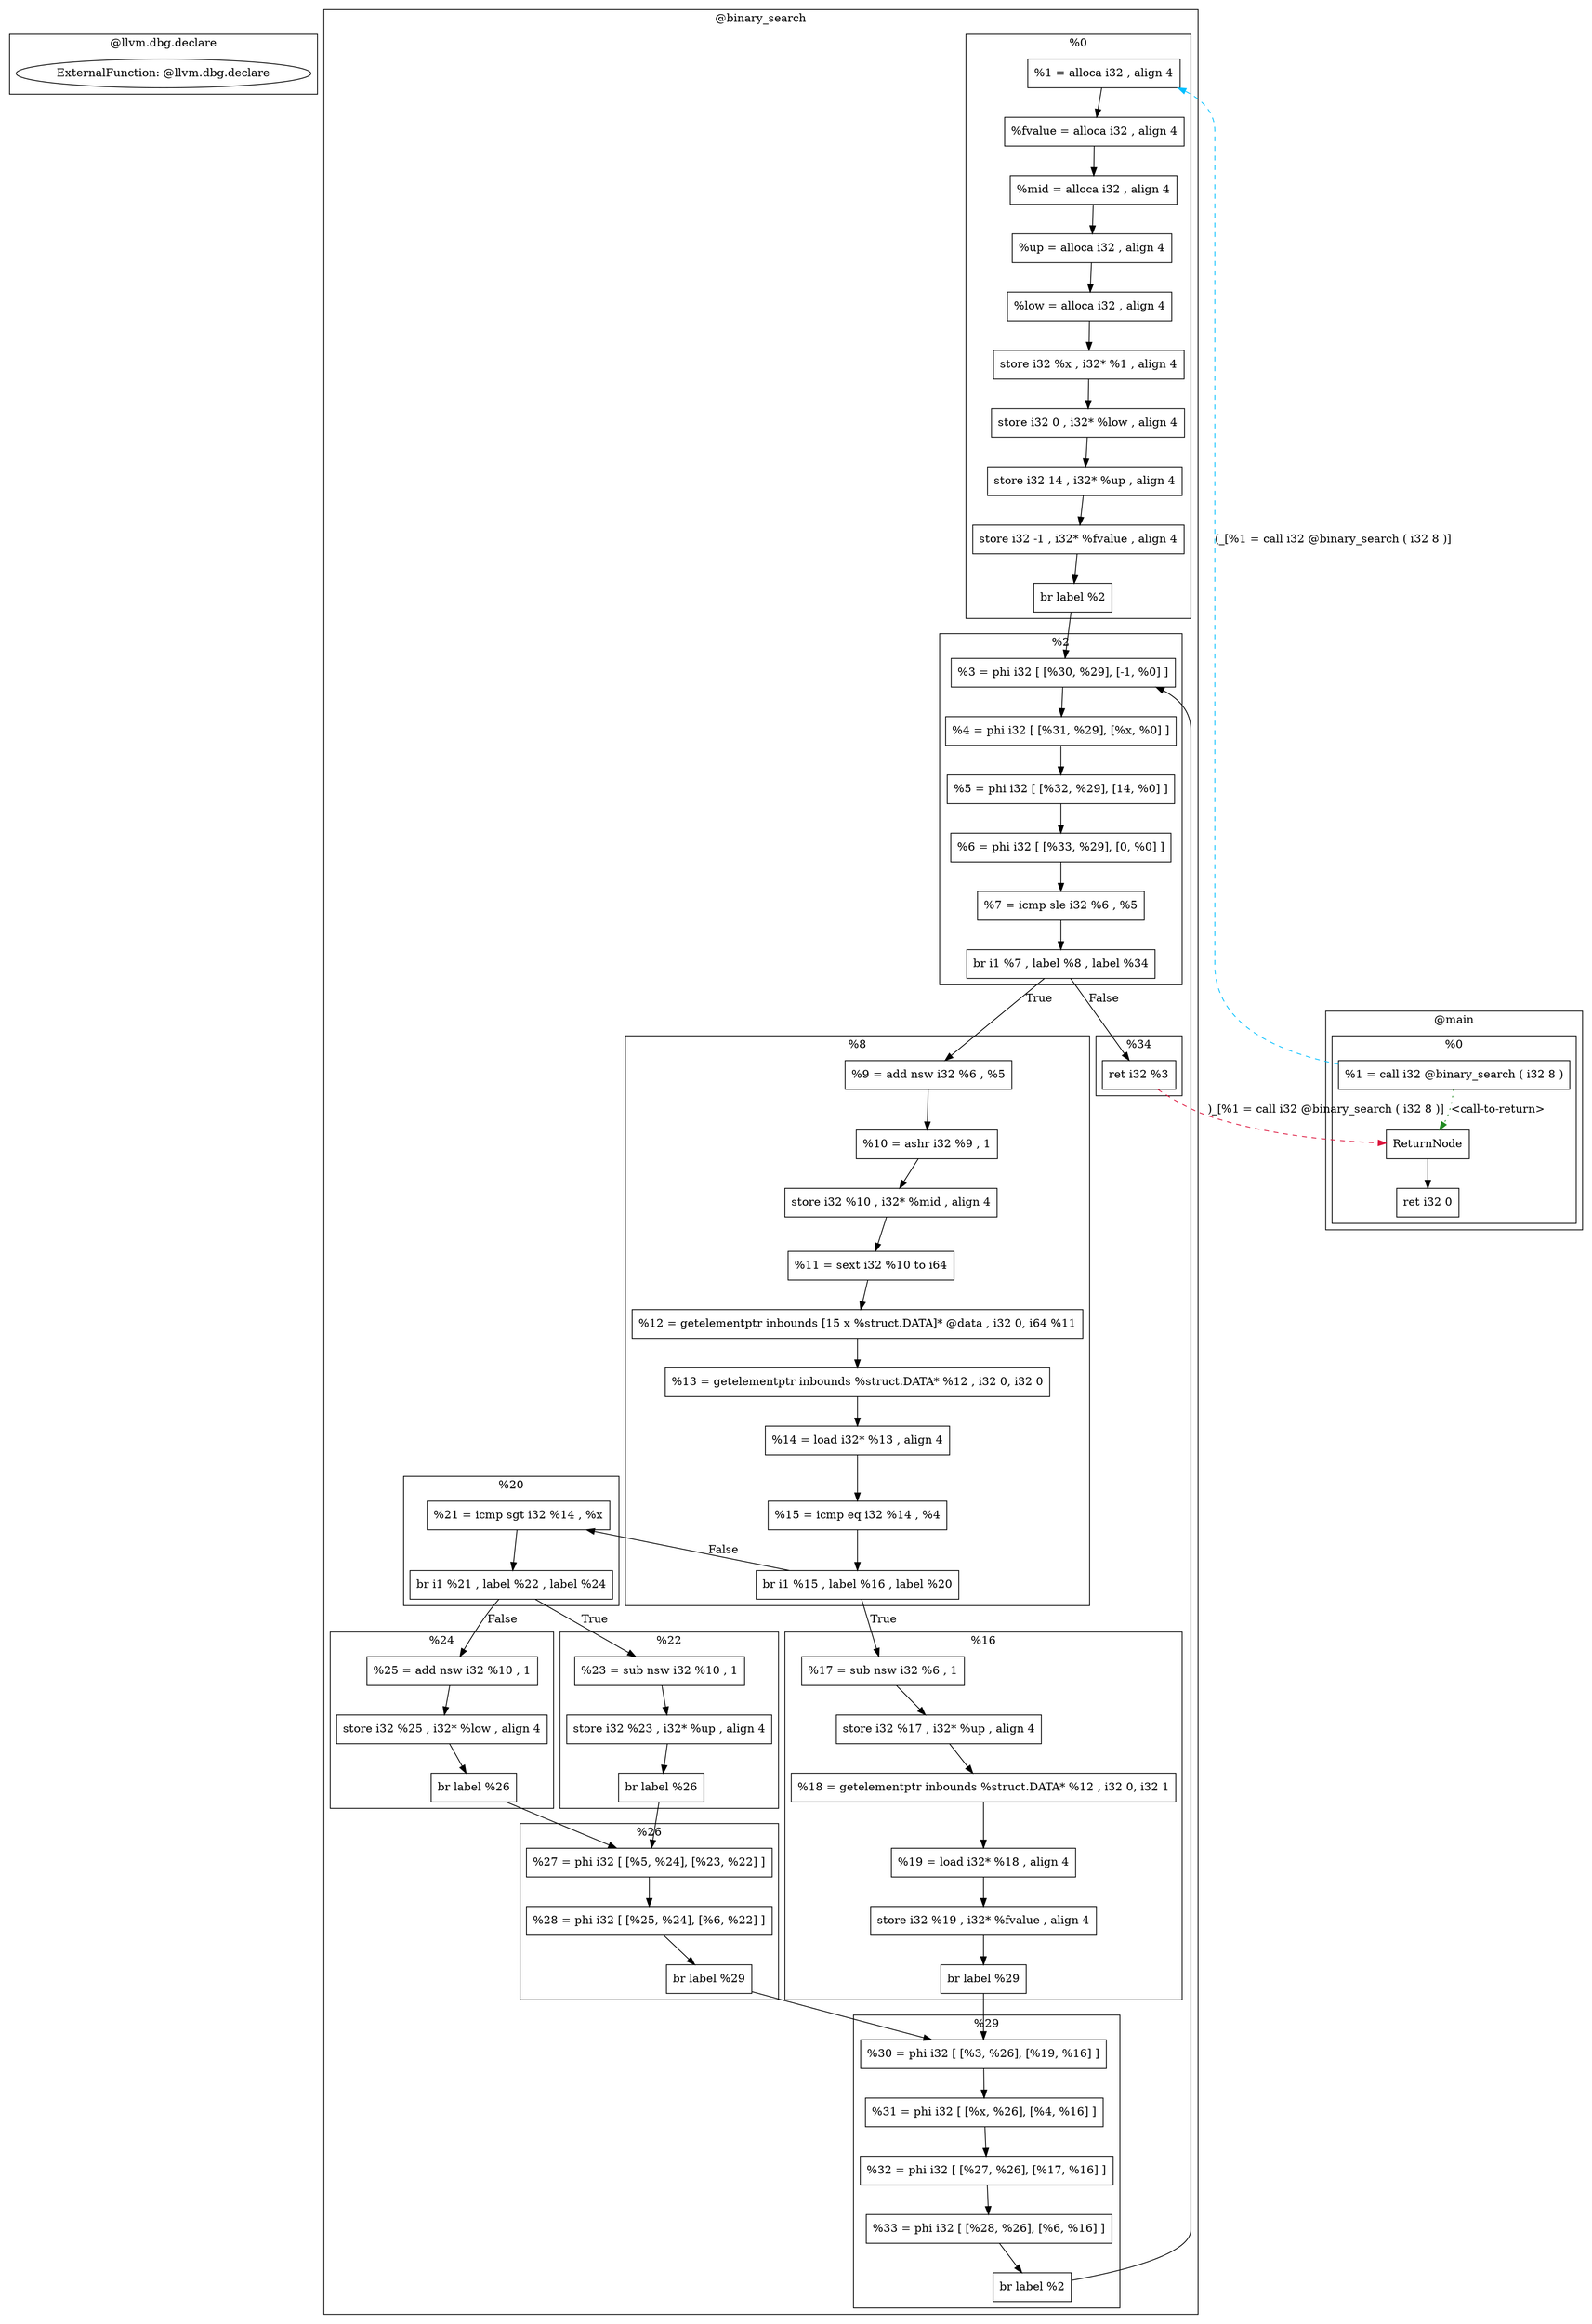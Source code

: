 digraph {
    subgraph cluster_113 {
        graph [label="@llvm.dbg.declare"];
        113 [label="ExternalFunction: @llvm.dbg.declare"];
    }
    subgraph cluster_47 {
        graph [label="@main"];
        subgraph cluster_48 {
            graph [label="%0"];
            -49 [label=ReturnNode
                ,shape=box];
            49 [label="%1 = call i32 @binary_search ( i32 8 )"
               ,shape=box];
            50 [label="ret i32 0"
               ,shape=box];
        }
    }
    subgraph cluster_52 {
        graph [label="@binary_search"];
        subgraph cluster_54 {
            graph [label="%0"];
            55 [label="%1 = alloca i32 , align 4"
               ,shape=box];
            56 [label="%fvalue = alloca i32 , align 4"
               ,shape=box];
            57 [label="%mid = alloca i32 , align 4"
               ,shape=box];
            58 [label="%up = alloca i32 , align 4"
               ,shape=box];
            59 [label="%low = alloca i32 , align 4"
               ,shape=box];
            60 [label="store i32 %x , i32* %1 , align 4"
               ,shape=box];
            61 [label="store i32 0 , i32* %low , align 4"
               ,shape=box];
            62 [label="store i32 14 , i32* %up , align 4"
               ,shape=box];
            64 [label="store i32 -1 , i32* %fvalue , align 4"
               ,shape=box];
            65 [label="br label %2"
               ,shape=box];
        }
        subgraph cluster_66 {
            graph [label="%2"];
            67 [label="%3 = phi i32 [ [%30, %29], [-1, %0] ]"
               ,shape=box];
            68 [label="%4 = phi i32 [ [%31, %29], [%x, %0] ]"
               ,shape=box];
            69 [label="%5 = phi i32 [ [%32, %29], [14, %0] ]"
               ,shape=box];
            70 [label="%6 = phi i32 [ [%33, %29], [0, %0] ]"
               ,shape=box];
            71 [label="%7 = icmp sle i32 %6 , %5"
               ,shape=box];
            72 [label="br i1 %7 , label %8 , label %34"
               ,shape=box];
        }
        subgraph cluster_73 {
            graph [label="%8"];
            74 [label="%9 = add nsw i32 %6 , %5"
               ,shape=box];
            75 [label="%10 = ashr i32 %9 , 1"
               ,shape=box];
            76 [label="store i32 %10 , i32* %mid , align 4"
               ,shape=box];
            77 [label="%11 = sext i32 %10 to i64"
               ,shape=box];
            78 [label="%12 = getelementptr inbounds [15 x %struct.DATA]* @data , i32 0, i64 %11"
               ,shape=box];
            79 [label="%13 = getelementptr inbounds %struct.DATA* %12 , i32 0, i32 0"
               ,shape=box];
            80 [label="%14 = load i32* %13 , align 4"
               ,shape=box];
            81 [label="%15 = icmp eq i32 %14 , %4"
               ,shape=box];
            82 [label="br i1 %15 , label %16 , label %20"
               ,shape=box];
        }
        subgraph cluster_83 {
            graph [label="%16"];
            84 [label="%17 = sub nsw i32 %6 , 1"
               ,shape=box];
            85 [label="store i32 %17 , i32* %up , align 4"
               ,shape=box];
            86 [label="%18 = getelementptr inbounds %struct.DATA* %12 , i32 0, i32 1"
               ,shape=box];
            87 [label="%19 = load i32* %18 , align 4"
               ,shape=box];
            88 [label="store i32 %19 , i32* %fvalue , align 4"
               ,shape=box];
            89 [label="br label %29"
               ,shape=box];
        }
        subgraph cluster_90 {
            graph [label="%20"];
            91 [label="%21 = icmp sgt i32 %14 , %x"
               ,shape=box];
            92 [label="br i1 %21 , label %22 , label %24"
               ,shape=box];
        }
        subgraph cluster_93 {
            graph [label="%22"];
            94 [label="%23 = sub nsw i32 %10 , 1"
               ,shape=box];
            95 [label="store i32 %23 , i32* %up , align 4"
               ,shape=box];
            96 [label="br label %26"
               ,shape=box];
        }
        subgraph cluster_97 {
            graph [label="%24"];
            98 [label="%25 = add nsw i32 %10 , 1"
               ,shape=box];
            99 [label="store i32 %25 , i32* %low , align 4"
               ,shape=box];
            100 [label="br label %26"
                ,shape=box];
        }
        subgraph cluster_101 {
            graph [label="%26"];
            102 [label="%27 = phi i32 [ [%5, %24], [%23, %22] ]"
                ,shape=box];
            103 [label="%28 = phi i32 [ [%25, %24], [%6, %22] ]"
                ,shape=box];
            104 [label="br label %29"
                ,shape=box];
        }
        subgraph cluster_105 {
            graph [label="%29"];
            106 [label="%30 = phi i32 [ [%3, %26], [%19, %16] ]"
                ,shape=box];
            107 [label="%31 = phi i32 [ [%x, %26], [%4, %16] ]"
                ,shape=box];
            108 [label="%32 = phi i32 [ [%27, %26], [%17, %16] ]"
                ,shape=box];
            109 [label="%33 = phi i32 [ [%28, %26], [%6, %16] ]"
                ,shape=box];
            110 [label="br label %2"
                ,shape=box];
        }
        subgraph cluster_111 {
            graph [label="%34"];
            112 [label="ret i32 %3"
                ,shape=box];
        }
    }
    -49 -> 50 [label=""];
    49 -> -49 [label="<call-to-return>"
              ,style=dotted
              ,color=forestgreen];
    49 -> 55 [label="(_[%1 = call i32 @binary_search ( i32 8 )]"
             ,style=dashed
             ,color=deepskyblue];
    55 -> 56 [label=""];
    56 -> 57 [label=""];
    57 -> 58 [label=""];
    58 -> 59 [label=""];
    59 -> 60 [label=""];
    60 -> 61 [label=""];
    61 -> 62 [label=""];
    62 -> 64 [label=""];
    64 -> 65 [label=""];
    65 -> 67 [label=""];
    67 -> 68 [label=""];
    68 -> 69 [label=""];
    69 -> 70 [label=""];
    70 -> 71 [label=""];
    71 -> 72 [label=""];
    72 -> 74 [label=True];
    72 -> 112 [label=False];
    74 -> 75 [label=""];
    75 -> 76 [label=""];
    76 -> 77 [label=""];
    77 -> 78 [label=""];
    78 -> 79 [label=""];
    79 -> 80 [label=""];
    80 -> 81 [label=""];
    81 -> 82 [label=""];
    82 -> 84 [label=True];
    82 -> 91 [label=False];
    84 -> 85 [label=""];
    85 -> 86 [label=""];
    86 -> 87 [label=""];
    87 -> 88 [label=""];
    88 -> 89 [label=""];
    89 -> 106 [label=""];
    91 -> 92 [label=""];
    92 -> 94 [label=True];
    92 -> 98 [label=False];
    94 -> 95 [label=""];
    95 -> 96 [label=""];
    96 -> 102 [label=""];
    98 -> 99 [label=""];
    99 -> 100 [label=""];
    100 -> 102 [label=""];
    102 -> 103 [label=""];
    103 -> 104 [label=""];
    104 -> 106 [label=""];
    106 -> 107 [label=""];
    107 -> 108 [label=""];
    108 -> 109 [label=""];
    109 -> 110 [label=""];
    110 -> 67 [label=""];
    112 -> -49 [label=")_[%1 = call i32 @binary_search ( i32 8 )]"
               ,style=dashed
               ,color=crimson];
}